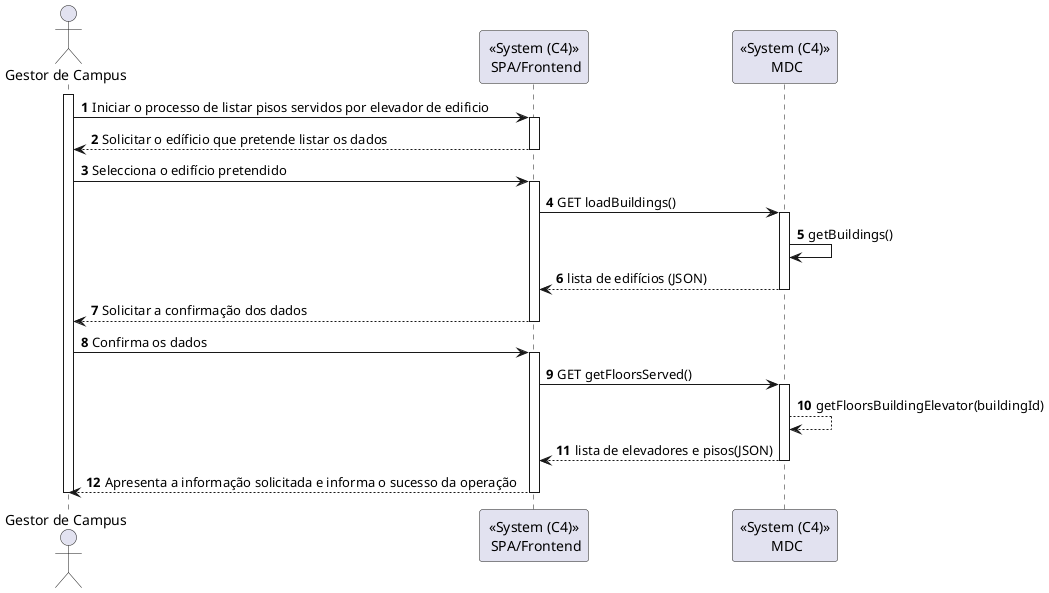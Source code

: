 @startuml
autonumber
actor "Gestor de Campus" as GC

participant "<<System (C4)>>\n SPA/Frontend" as SPA
participant "<<System (C4)>>\n MDC" as MDC

activate GC
GC -> SPA : Iniciar o processo de listar pisos servidos por elevador de edificio
activate SPA
SPA --> GC : Solicitar o edíficio que pretende listar os dados 
deactivate SPA

GC -> SPA : Selecciona o edifício pretendido
activate SPA
SPA -> MDC : GET loadBuildings()
activate MDC
MDC -> MDC : getBuildings()
MDC --> SPA : lista de edifícios (JSON)
deactivate MDC
SPA --> GC : Solicitar a confirmação dos dados 
deactivate SPA

GC -> SPA : Confirma os dados
activate SPA
SPA -> MDC : GET getFloorsServed()
activate MDC
MDC --> MDC : getFloorsBuildingElevator(buildingId)
MDC --> SPA : lista de elevadores e pisos(JSON)
deactivate MDC
SPA --> GC : Apresenta a informação solicitada e informa o sucesso da operação
deactivate SPA
deactivate GC

@enduml